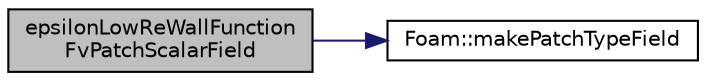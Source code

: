 digraph "epsilonLowReWallFunctionFvPatchScalarField"
{
  bgcolor="transparent";
  edge [fontname="Helvetica",fontsize="10",labelfontname="Helvetica",labelfontsize="10"];
  node [fontname="Helvetica",fontsize="10",shape=record];
  rankdir="LR";
  Node1 [label="epsilonLowReWallFunction\lFvPatchScalarField",height=0.2,width=0.4,color="black", fillcolor="grey75", style="filled", fontcolor="black"];
  Node1 -> Node2 [color="midnightblue",fontsize="10",style="solid",fontname="Helvetica"];
  Node2 [label="Foam::makePatchTypeField",height=0.2,width=0.4,color="black",URL="$a10974.html#a44a8c9a8ab08f6bf1f84bf3dab3f82a2"];
}
